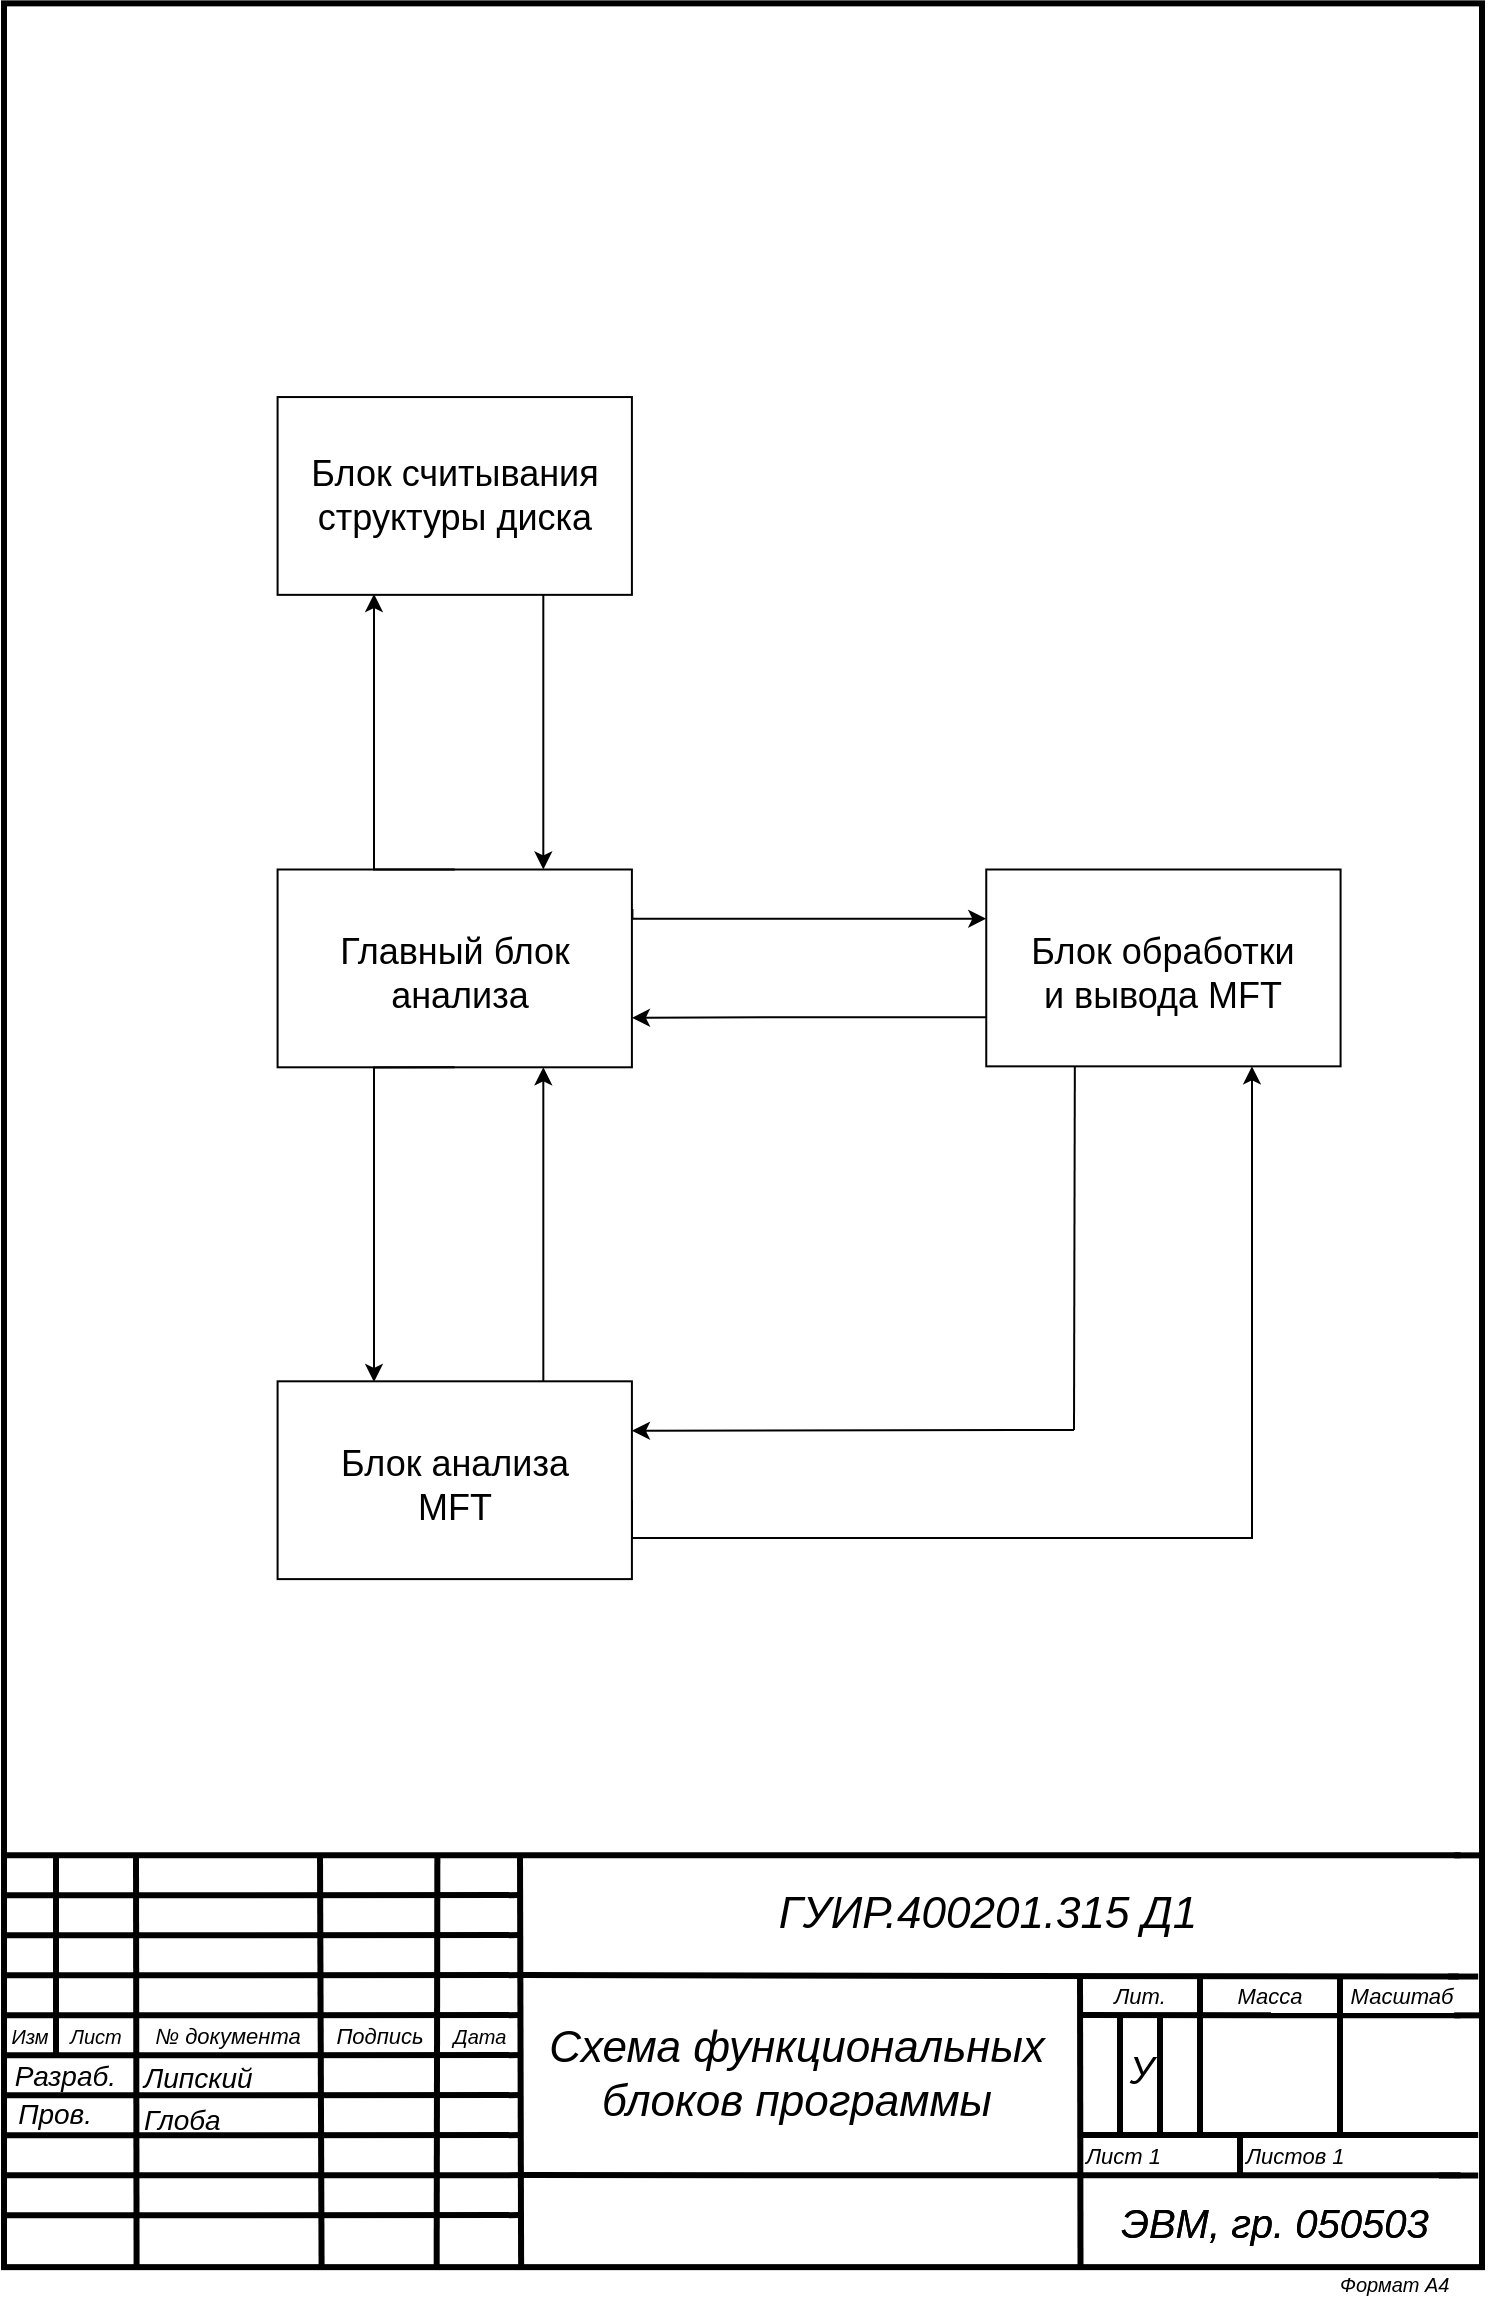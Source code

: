 <mxfile version="13.9.9" type="device"><diagram id="kgpKYQtTHZ0yAKxKKP6v" name="Page-1"><mxGraphModel dx="716" dy="419" grid="1" gridSize="19.685" guides="0" tooltips="1" connect="1" arrows="1" fold="1" page="1" pageScale="1" pageWidth="827" pageHeight="1169" math="0" shadow="0"><root><mxCell id="0"/><mxCell id="1" parent="0"/><mxCell id="lLSbykcB8blTQeaCsAIX-1" value="" style="rounded=0;whiteSpace=wrap;html=1;" parent="1" vertex="1"><mxGeometry x="207.79" y="452.75" width="177.16" height="98.9" as="geometry"/></mxCell><mxCell id="lLSbykcB8blTQeaCsAIX-2" value="&lt;font style=&quot;font-size: 18px&quot;&gt;Главный блок&lt;br&gt;&amp;nbsp;анализа&lt;/font&gt;" style="text;html=1;align=center;verticalAlign=middle;resizable=0;points=[];autosize=1;" parent="1" vertex="1"><mxGeometry x="227.4" y="485.58" width="137.795" height="39.37" as="geometry"/></mxCell><mxCell id="lLSbykcB8blTQeaCsAIX-16" style="edgeStyle=orthogonalEdgeStyle;rounded=0;orthogonalLoop=1;jettySize=auto;html=1;entryX=0.75;entryY=1;entryDx=0;entryDy=0;" parent="1" target="lLSbykcB8blTQeaCsAIX-7" edge="1"><mxGeometry x="70" y="19.68" as="geometry"><mxPoint x="385" y="768" as="sourcePoint"/><mxPoint x="650.71" y="551.17" as="targetPoint"/><Array as="points"><mxPoint x="385" y="787"/><mxPoint x="695" y="787"/></Array></mxGeometry></mxCell><mxCell id="lLSbykcB8blTQeaCsAIX-3" value="" style="rounded=0;whiteSpace=wrap;html=1;" parent="1" vertex="1"><mxGeometry x="207.795" y="708.655" width="177.16" height="98.9" as="geometry"/></mxCell><mxCell id="lLSbykcB8blTQeaCsAIX-12" style="edgeStyle=orthogonalEdgeStyle;rounded=0;orthogonalLoop=1;jettySize=auto;html=1;exitX=0.5;exitY=1;exitDx=0;exitDy=0;" parent="1" source="lLSbykcB8blTQeaCsAIX-1" edge="1"><mxGeometry x="70" y="19.68" as="geometry"><mxPoint x="256" y="709" as="targetPoint"/><Array as="points"><mxPoint x="256" y="552"/><mxPoint x="256" y="709"/></Array></mxGeometry></mxCell><mxCell id="lLSbykcB8blTQeaCsAIX-4" value="&lt;span style=&quot;font-size: 18px&quot;&gt;Блок анализа&lt;br&gt;&lt;/span&gt;&lt;font style=&quot;font-size: 18px&quot;&gt;MFT&lt;/font&gt;" style="text;html=1;align=center;verticalAlign=middle;resizable=0;points=[];autosize=1;" parent="1" vertex="1"><mxGeometry x="227.405" y="741.485" width="137.795" height="39.37" as="geometry"/></mxCell><mxCell id="lLSbykcB8blTQeaCsAIX-5" value="&lt;font style=&quot;font-size: 18px&quot;&gt;Блок считывания&lt;br&gt;структуры диска&lt;/font&gt;" style="rounded=0;whiteSpace=wrap;html=1;" parent="1" vertex="1"><mxGeometry x="207.795" y="216.525" width="177.16" height="98.9" as="geometry"/></mxCell><mxCell id="lLSbykcB8blTQeaCsAIX-14" style="edgeStyle=orthogonalEdgeStyle;rounded=0;orthogonalLoop=1;jettySize=auto;html=1;exitX=0.5;exitY=0;exitDx=0;exitDy=0;" parent="1" source="lLSbykcB8blTQeaCsAIX-1" edge="1"><mxGeometry x="70" y="19.68" as="geometry"><mxPoint x="256" y="315" as="targetPoint"/><Array as="points"><mxPoint x="256" y="453"/><mxPoint x="256" y="316"/></Array></mxGeometry></mxCell><mxCell id="lLSbykcB8blTQeaCsAIX-7" value="" style="rounded=0;whiteSpace=wrap;html=1;" parent="1" vertex="1"><mxGeometry x="562.13" y="452.75" width="177.16" height="98.42" as="geometry"/></mxCell><mxCell id="lLSbykcB8blTQeaCsAIX-8" value="&lt;font style=&quot;font-size: 18px&quot;&gt;Блок обработки&lt;br&gt;и вывода MFT&lt;/font&gt;" style="text;html=1;align=center;verticalAlign=middle;resizable=0;points=[];autosize=1;" parent="1" vertex="1"><mxGeometry x="571.74" y="485.58" width="157.48" height="39.37" as="geometry"/></mxCell><mxCell id="0N0QCjTmPfQuH46pE15Z-1" value="&lt;i style=&quot;font-family: &amp;#34;arial&amp;#34; ; font-weight: 400 ; letter-spacing: normal ; text-align: right ; text-indent: 0px ; text-transform: none ; word-spacing: 0px&quot;&gt;&lt;font style=&quot;font-size: 10px&quot;&gt;Формат А4&lt;/font&gt;&lt;/i&gt;" style="text;whiteSpace=wrap;html=1;fontSize=7;fontFamily=Verdana;labelBackgroundColor=none;verticalAlign=middle;" vertex="1" parent="1"><mxGeometry x="737" y="1149.68" width="59.05" height="19.68" as="geometry"/></mxCell><mxCell id="0N0QCjTmPfQuH46pE15Z-2" value="&lt;p style=&quot;margin-left: 0 ; margin-right: 0 ; margin-top: 0px ; margin-bottom: 0px ; text-indent: 0 ; direction: ltr&quot;&gt;&lt;font style=&quot;font-family: &amp;#34;arial&amp;#34; ; color: rgb(0 , 0 , 0) ; direction: ltr ; letter-spacing: 0px ; line-height: 120% ; opacity: 1&quot; size=&quot;1&quot;&gt;&lt;i style=&quot;font-size: 20px&quot;&gt;ЭВМ, гр. 050503&lt;/i&gt;&lt;/font&gt;&lt;font style=&quot;font-size: 19px ; font-family: &amp;#34;arial&amp;#34; ; color: #000000 ; direction: ltr ; letter-spacing: 0px ; line-height: 120% ; opacity: 1&quot;&gt;&lt;i&gt;&lt;br&gt;&lt;/i&gt;&lt;/font&gt;&lt;/p&gt;" style="verticalAlign=middle;align=center;vsdxID=180;fillColor=none;gradientColor=none;shape=stencil(nZBLDoAgDERP0z3SIyjew0SURgSD+Lu9kMZoXLhwN9O+tukAlrNpJg1SzDH4QW/URgNYgZTkjA4UkwJUgGXng+6DX1zLfmoymdXo17xh5zmRJ6Q42BWCfc2oJfdAr+Yv+AP9Cb7OJ3H/2JG1HNGz/84klThPVCc=);strokeColor=none;strokeWidth=3;spacingTop=-1;spacingBottom=-1;spacingLeft=-1;spacingRight=-1;labelBackgroundColor=none;rounded=0;html=1;whiteSpace=wrap;" vertex="1" parent="1"><mxGeometry x="610" y="1122.56" width="193" height="16" as="geometry"/></mxCell><mxCell id="0N0QCjTmPfQuH46pE15Z-3" style="vsdxID=165;edgeStyle=none;startArrow=none;endArrow=none;startSize=5;endSize=5;strokeWidth=3;strokeColor=#000000;spacingTop=-1;spacingBottom=-1;spacingLeft=-1;spacingRight=-1;verticalAlign=middle;html=1;labelBackgroundColor=#ffffff;rounded=0;" edge="1" parent="1"><mxGeometry x="70" y="19.68" as="geometry"><Array as="points"/><mxPoint x="97.0" y="945.56" as="sourcePoint"/><mxPoint x="97.0" y="1045.56" as="targetPoint"/></mxGeometry></mxCell><mxCell id="0N0QCjTmPfQuH46pE15Z-4" style="vsdxID=163;edgeStyle=none;startArrow=none;endArrow=none;startSize=5;endSize=5;strokeColor=#000000;spacingTop=-1;spacingBottom=-1;spacingLeft=-1;spacingRight=-1;verticalAlign=middle;html=1;labelBackgroundColor=#ffffff;rounded=0;strokeWidth=3;" edge="1" parent="1"><mxGeometry x="70" y="19.68" as="geometry"><mxPoint as="offset"/><Array as="points"/><mxPoint x="71.27" y="1125.68" as="sourcePoint"/><mxPoint x="329" y="1125.56" as="targetPoint"/></mxGeometry></mxCell><mxCell id="0N0QCjTmPfQuH46pE15Z-5" style="vsdxID=162;edgeStyle=none;startArrow=none;endArrow=none;startSize=5;endSize=5;strokeColor=#000000;spacingTop=-1;spacingBottom=-1;spacingLeft=-1;spacingRight=-1;verticalAlign=middle;html=1;labelBackgroundColor=#ffffff;rounded=0;strokeWidth=3;" edge="1" parent="1"><mxGeometry x="70" y="19.68" as="geometry"><mxPoint as="offset"/><Array as="points"/><mxPoint x="71.27" y="1105.68" as="sourcePoint"/><mxPoint x="330" y="1105.56" as="targetPoint"/></mxGeometry></mxCell><mxCell id="0N0QCjTmPfQuH46pE15Z-6" style="vsdxID=161;edgeStyle=none;startArrow=none;endArrow=none;startSize=5;endSize=5;strokeColor=#000000;spacingTop=-1;spacingBottom=-1;spacingLeft=-1;spacingRight=-1;verticalAlign=middle;html=1;labelBackgroundColor=#ffffff;rounded=0;strokeWidth=3;" edge="1" parent="1"><mxGeometry x="70" y="19.68" as="geometry"><mxPoint as="offset"/><Array as="points"/><mxPoint x="71.27" y="1085.68" as="sourcePoint"/><mxPoint x="329" y="1085.56" as="targetPoint"/></mxGeometry></mxCell><mxCell id="0N0QCjTmPfQuH46pE15Z-7" style="vsdxID=160;edgeStyle=none;startArrow=none;endArrow=none;startSize=5;endSize=5;strokeColor=#000000;spacingTop=-1;spacingBottom=-1;spacingLeft=-1;spacingRight=-1;verticalAlign=middle;html=1;labelBackgroundColor=#ffffff;rounded=0;strokeWidth=3;" edge="1" parent="1"><mxGeometry x="70" y="19.68" as="geometry"><mxPoint as="offset"/><Array as="points"/><mxPoint x="71.27" y="1065.68" as="sourcePoint"/><mxPoint x="329" y="1065.56" as="targetPoint"/></mxGeometry></mxCell><mxCell id="0N0QCjTmPfQuH46pE15Z-8" style="vsdxID=159;edgeStyle=none;startArrow=none;endArrow=none;startSize=5;endSize=5;strokeWidth=3;strokeColor=#000000;spacingTop=-1;spacingBottom=-1;spacingLeft=-1;spacingRight=-1;verticalAlign=middle;html=1;labelBackgroundColor=#ffffff;rounded=0;" edge="1" parent="1"><mxGeometry x="70" y="19.68" as="geometry"><mxPoint as="offset"/><Array as="points"/><mxPoint x="71.27" y="1045.68" as="sourcePoint"/><mxPoint x="329" y="1045.56" as="targetPoint"/></mxGeometry></mxCell><mxCell id="0N0QCjTmPfQuH46pE15Z-9" style="vsdxID=158;edgeStyle=none;startArrow=none;endArrow=none;startSize=5;endSize=5;strokeWidth=3;strokeColor=#000000;spacingTop=-1;spacingBottom=-1;spacingLeft=-1;spacingRight=-1;verticalAlign=middle;html=1;labelBackgroundColor=#ffffff;rounded=0;" edge="1" parent="1"><mxGeometry x="70" y="19.68" as="geometry"><mxPoint as="offset"/><Array as="points"/><mxPoint x="71.27" y="1025.68" as="sourcePoint"/><mxPoint x="329" y="1025.56" as="targetPoint"/></mxGeometry></mxCell><mxCell id="0N0QCjTmPfQuH46pE15Z-10" style="vsdxID=157;edgeStyle=none;startArrow=none;endArrow=none;startSize=5;endSize=5;strokeColor=#000000;spacingTop=-1;spacingBottom=-1;spacingLeft=-1;spacingRight=-1;verticalAlign=middle;html=1;labelBackgroundColor=#ffffff;rounded=0;strokeWidth=3;" edge="1" parent="1"><mxGeometry x="70" y="19.68" as="geometry"><mxPoint as="offset"/><Array as="points"/><mxPoint x="71.27" y="1005.68" as="sourcePoint"/><mxPoint x="329" y="1005.56" as="targetPoint"/></mxGeometry></mxCell><mxCell id="0N0QCjTmPfQuH46pE15Z-11" style="vsdxID=156;edgeStyle=none;startArrow=none;endArrow=none;startSize=5;endSize=5;strokeColor=#000000;spacingTop=-1;spacingBottom=-1;spacingLeft=-1;spacingRight=-1;verticalAlign=middle;html=1;labelBackgroundColor=#ffffff;rounded=0;strokeWidth=3;" edge="1" parent="1"><mxGeometry x="70" y="19.68" as="geometry"><mxPoint as="offset"/><Array as="points"/><mxPoint x="71.27" y="985.68" as="sourcePoint"/><mxPoint x="329" y="985.56" as="targetPoint"/></mxGeometry></mxCell><mxCell id="0N0QCjTmPfQuH46pE15Z-12" style="vsdxID=155;edgeStyle=none;startArrow=none;endArrow=none;startSize=5;endSize=5;strokeColor=#000000;spacingTop=-1;spacingBottom=-1;spacingLeft=-1;spacingRight=-1;verticalAlign=middle;html=1;labelBackgroundColor=#ffffff;rounded=0;strokeWidth=3;" edge="1" parent="1"><mxGeometry x="70" y="19.68" as="geometry"><mxPoint as="offset"/><Array as="points"/><mxPoint x="71.27" y="965.68" as="sourcePoint"/><mxPoint x="329" y="965.56" as="targetPoint"/></mxGeometry></mxCell><mxCell id="0N0QCjTmPfQuH46pE15Z-13" style="vsdxID=154;edgeStyle=none;startArrow=none;endArrow=none;startSize=5;endSize=5;strokeWidth=3;strokeColor=#000000;spacingTop=-1;spacingBottom=-1;spacingLeft=-1;spacingRight=-1;verticalAlign=middle;html=1;labelBackgroundColor=#ffffff;rounded=0;entryX=0.091;entryY=1;entryDx=0;entryDy=0;entryPerimeter=0;" edge="1" parent="1"><mxGeometry x="70" y="19.68" as="geometry"><Array as="points"/><mxPoint x="137.0" y="945.56" as="sourcePoint"/><mxPoint x="137.289" y="1152.25" as="targetPoint"/></mxGeometry></mxCell><mxCell id="0N0QCjTmPfQuH46pE15Z-14" style="vsdxID=153;edgeStyle=none;startArrow=none;endArrow=none;startSize=5;endSize=5;strokeWidth=3;strokeColor=#000000;spacingTop=-1;spacingBottom=-1;spacingLeft=-1;spacingRight=-1;verticalAlign=middle;html=1;labelBackgroundColor=#ffffff;rounded=0;entryX=0.218;entryY=0.999;entryDx=0;entryDy=0;entryPerimeter=0;" edge="1" parent="1"><mxGeometry x="70" y="19.68" as="geometry"><Array as="points"/><mxPoint x="229.0" y="945.56" as="sourcePoint"/><mxPoint x="229.788" y="1151.118" as="targetPoint"/></mxGeometry></mxCell><mxCell id="0N0QCjTmPfQuH46pE15Z-15" style="vsdxID=152;edgeStyle=none;startArrow=none;endArrow=none;startSize=5;endSize=5;strokeWidth=3;strokeColor=#000000;spacingTop=-1;spacingBottom=-1;spacingLeft=-1;spacingRight=-1;verticalAlign=middle;html=1;labelBackgroundColor=#ffffff;rounded=0;entryX=0.297;entryY=1;entryDx=0;entryDy=0;entryPerimeter=0;" edge="1" parent="1"><mxGeometry x="70" y="19.68" as="geometry"><Array as="points"/><mxPoint x="287.68" y="945.56" as="sourcePoint"/><mxPoint x="287.327" y="1152.25" as="targetPoint"/></mxGeometry></mxCell><mxCell id="0N0QCjTmPfQuH46pE15Z-16" style="vsdxID=151;edgeStyle=none;startArrow=none;endArrow=none;startSize=5;endSize=5;strokeWidth=3;strokeColor=#000000;spacingTop=-1;spacingBottom=-1;spacingLeft=-1;spacingRight=-1;verticalAlign=middle;html=1;labelBackgroundColor=#ffffff;rounded=0;" edge="1" parent="1"><mxGeometry x="70" y="19.68" as="geometry"><Array as="points"/><mxPoint x="739" y="1005.56" as="sourcePoint"/><mxPoint x="739" y="1085.56" as="targetPoint"/></mxGeometry></mxCell><mxCell id="0N0QCjTmPfQuH46pE15Z-17" style="vsdxID=150;edgeStyle=none;startArrow=none;endArrow=none;startSize=5;endSize=5;strokeWidth=3;strokeColor=#000000;spacingTop=-1;spacingBottom=-1;spacingLeft=-1;spacingRight=-1;verticalAlign=middle;html=1;labelBackgroundColor=#ffffff;rounded=0;" edge="1" parent="1"><mxGeometry x="70" y="19.68" as="geometry"><Array as="points"/><mxPoint x="689" y="1085.56" as="sourcePoint"/><mxPoint x="689" y="1105.56" as="targetPoint"/></mxGeometry></mxCell><mxCell id="0N0QCjTmPfQuH46pE15Z-18" style="vsdxID=149;edgeStyle=none;startArrow=none;endArrow=none;startSize=5;endSize=5;strokeColor=#000000;spacingTop=-1;spacingBottom=-1;spacingLeft=-1;spacingRight=-1;verticalAlign=middle;html=1;labelBackgroundColor=#ffffff;rounded=0;strokeWidth=3;" edge="1" parent="1"><mxGeometry x="70" y="19.68" as="geometry"><Array as="points"/><mxPoint x="649" y="1025.56" as="sourcePoint"/><mxPoint x="649" y="1085.56" as="targetPoint"/></mxGeometry></mxCell><mxCell id="0N0QCjTmPfQuH46pE15Z-19" style="vsdxID=148;edgeStyle=none;startArrow=none;endArrow=none;startSize=5;endSize=5;strokeColor=#000000;spacingTop=-1;spacingBottom=-1;spacingLeft=-1;spacingRight=-1;verticalAlign=middle;html=1;labelBackgroundColor=#ffffff;rounded=0;strokeWidth=3;" edge="1" parent="1"><mxGeometry x="70" y="19.68" as="geometry"><Array as="points"/><mxPoint x="629" y="1025.56" as="sourcePoint"/><mxPoint x="629" y="1085.56" as="targetPoint"/></mxGeometry></mxCell><mxCell id="0N0QCjTmPfQuH46pE15Z-20" style="vsdxID=147;edgeStyle=none;startArrow=none;endArrow=none;startSize=5;endSize=5;strokeWidth=3;strokeColor=#000000;spacingTop=-1;spacingBottom=-1;spacingLeft=-1;spacingRight=-1;verticalAlign=middle;html=1;labelBackgroundColor=#ffffff;rounded=0;" edge="1" parent="1"><mxGeometry x="70" y="19.68" as="geometry"><Array as="points"/><mxPoint x="669" y="1005.56" as="sourcePoint"/><mxPoint x="669" y="1085.56" as="targetPoint"/></mxGeometry></mxCell><mxCell id="0N0QCjTmPfQuH46pE15Z-21" style="vsdxID=146;edgeStyle=none;startArrow=none;endArrow=none;startSize=5;endSize=5;strokeWidth=3;strokeColor=#000000;spacingTop=-1;spacingBottom=-1;spacingLeft=-1;spacingRight=-1;verticalAlign=middle;html=1;labelBackgroundColor=#ffffff;rounded=0;entryX=0.929;entryY=-0.131;entryDx=0;entryDy=0;entryPerimeter=0;" edge="1" parent="1" target="0N0QCjTmPfQuH46pE15Z-36"><mxGeometry x="70" y="19.68" as="geometry"><mxPoint as="offset"/><Array as="points"/><mxPoint x="609" y="1085.56" as="sourcePoint"/><mxPoint x="809" y="1085.56" as="targetPoint"/></mxGeometry></mxCell><mxCell id="0N0QCjTmPfQuH46pE15Z-22" style="vsdxID=145;edgeStyle=none;startArrow=none;endArrow=none;startSize=5;endSize=5;strokeWidth=3;strokeColor=#000000;spacingTop=-1;spacingBottom=-1;spacingLeft=-1;spacingRight=-1;verticalAlign=middle;html=1;labelBackgroundColor=#ffffff;rounded=0;" edge="1" parent="1"><mxGeometry x="70" y="19.68" as="geometry"><mxPoint as="offset"/><Array as="points"/><mxPoint x="609" y="1025.56" as="sourcePoint"/><mxPoint x="799.27" y="1025.68" as="targetPoint"/></mxGeometry></mxCell><mxCell id="0N0QCjTmPfQuH46pE15Z-23" style="vsdxID=144;edgeStyle=none;startArrow=none;endArrow=none;startSize=5;endSize=5;strokeWidth=3;strokeColor=#000000;spacingTop=-1;spacingBottom=-1;spacingLeft=-1;spacingRight=-1;verticalAlign=middle;html=1;labelBackgroundColor=#ffffff;rounded=0;entryX=0.739;entryY=0.999;entryDx=0;entryDy=0;entryPerimeter=0;" edge="1" parent="1"><mxGeometry x="70" y="19.68" as="geometry"><Array as="points"/><mxPoint x="609" y="1005.56" as="sourcePoint"/><mxPoint x="609.253" y="1151.118" as="targetPoint"/></mxGeometry></mxCell><mxCell id="0N0QCjTmPfQuH46pE15Z-24" style="vsdxID=143;edgeStyle=none;startArrow=none;endArrow=none;startSize=5;endSize=5;strokeWidth=3;strokeColor=#000000;spacingTop=-1;spacingBottom=-1;spacingLeft=-1;spacingRight=-1;verticalAlign=middle;html=1;labelBackgroundColor=#ffffff;rounded=0;" edge="1" parent="1"><mxGeometry x="70" y="19.68" as="geometry"><Array as="points"/><mxPoint x="799.27" y="1105.68" as="sourcePoint"/><mxPoint x="330" y="1105.56" as="targetPoint"/></mxGeometry></mxCell><mxCell id="0N0QCjTmPfQuH46pE15Z-25" style="vsdxID=142;edgeStyle=none;startArrow=none;endArrow=none;startSize=5;endSize=5;strokeWidth=3;strokeColor=#000000;spacingTop=-1;spacingBottom=-1;spacingLeft=-1;spacingRight=-1;verticalAlign=middle;html=1;labelBackgroundColor=#ffffff;rounded=0;entryX=0.355;entryY=1;entryDx=0;entryDy=0;entryPerimeter=0;" edge="1" parent="1"><mxGeometry x="70" y="19.68" as="geometry"><Array as="points"/><mxPoint x="329" y="945.56" as="sourcePoint"/><mxPoint x="329.571" y="1152.25" as="targetPoint"/></mxGeometry></mxCell><mxCell id="0N0QCjTmPfQuH46pE15Z-26" style="vsdxID=141;edgeStyle=none;startArrow=none;endArrow=none;startSize=5;endSize=5;strokeWidth=3;strokeColor=#000000;spacingTop=-1;spacingBottom=-1;spacingLeft=-1;spacingRight=-1;verticalAlign=middle;html=1;labelBackgroundColor=#ffffff;rounded=0;exitX=0.998;exitY=1.028;exitDx=0;exitDy=0;exitPerimeter=0;" edge="1" parent="1" source="0N0QCjTmPfQuH46pE15Z-44"><mxGeometry x="70" y="19.68" as="geometry"><Array as="points"/><mxPoint x="809" y="1005.56" as="sourcePoint"/><mxPoint x="329" y="1005.56" as="targetPoint"/></mxGeometry></mxCell><mxCell id="0N0QCjTmPfQuH46pE15Z-27" value="&lt;font style=&quot;font-family: &amp;#34;arial&amp;#34; ; color: rgb(0 , 0 , 0) ; direction: ltr ; letter-spacing: 0px ; line-height: 120% ; opacity: 1&quot;&gt;&lt;i&gt;&lt;font style=&quot;font-size: 10px&quot;&gt;Изм&lt;/font&gt;&lt;br&gt;&lt;/i&gt;&lt;/font&gt;" style="verticalAlign=middle;align=center;vsdxID=166;fillColor=none;gradientColor=none;shape=stencil(nZBLDoAgDERP0z3SIyjew0SURgSD+Lu9kMZoXLhwN9O+tukAlrNpJg1SzDH4QW/URgNYgZTkjA4UkwJUgGXng+6DX1zLfmoymdXo17xh5zmRJ6Q42BWCfc2oJfdAr+Yv+AP9Cb7OJ3H/2JG1HNGz/84klThPVCc=);strokeColor=none;strokeWidth=3;spacingTop=-1;spacingBottom=-1;spacingLeft=-1;spacingRight=-1;labelBackgroundColor=none;rounded=0;html=1;whiteSpace=wrap;" vertex="1" parent="1"><mxGeometry x="70.0" y="1027.56" width="28" height="16" as="geometry"/></mxCell><mxCell id="0N0QCjTmPfQuH46pE15Z-28" value="&lt;font style=&quot;font-family: &amp;#34;arial&amp;#34; ; color: rgb(0 , 0 , 0) ; direction: ltr ; letter-spacing: 0px ; line-height: 120% ; opacity: 1&quot;&gt;&lt;i&gt;&lt;font style=&quot;font-size: 10px&quot;&gt;Лист&lt;/font&gt;&lt;br&gt;&lt;/i&gt;&lt;/font&gt;" style="verticalAlign=middle;align=center;vsdxID=167;fillColor=none;gradientColor=none;shape=stencil(nZBLDoAgDERP0z3SIyjew0SURgSD+Lu9kMZoXLhwN9O+tukAlrNpJg1SzDH4QW/URgNYgZTkjA4UkwJUgGXng+6DX1zLfmoymdXo17xh5zmRJ6Q42BWCfc2oJfdAr+Yv+AP9Cb7OJ3H/2JG1HNGz/84klThPVCc=);strokeColor=none;strokeWidth=3;spacingTop=-1;spacingBottom=-1;spacingLeft=-1;spacingRight=-1;labelBackgroundColor=none;rounded=0;html=1;whiteSpace=wrap;" vertex="1" parent="1"><mxGeometry x="99.0" y="1027.56" width="36" height="16" as="geometry"/></mxCell><mxCell id="0N0QCjTmPfQuH46pE15Z-29" value="&lt;font style=&quot;font-size:11px;font-family:Arial;color:#000000;direction:ltr;letter-spacing:0px;line-height:120%;opacity:1&quot;&gt;&lt;i&gt;№ документа&lt;br/&gt;&lt;/i&gt;&lt;/font&gt;" style="verticalAlign=middle;align=center;vsdxID=168;fillColor=none;gradientColor=none;shape=stencil(nZBLDoAgDERP0z3SIyjew0SURgSD+Lu9kMZoXLhwN9O+tukAlrNpJg1SzDH4QW/URgNYgZTkjA4UkwJUgGXng+6DX1zLfmoymdXo17xh5zmRJ6Q42BWCfc2oJfdAr+Yv+AP9Cb7OJ3H/2JG1HNGz/84klThPVCc=);strokeColor=none;strokeWidth=3;spacingTop=-1;spacingBottom=-1;spacingLeft=-1;spacingRight=-1;labelBackgroundColor=none;rounded=0;html=1;whiteSpace=wrap;" vertex="1" parent="1"><mxGeometry x="139.0" y="1027.56" width="88" height="16" as="geometry"/></mxCell><mxCell id="0N0QCjTmPfQuH46pE15Z-30" value="&lt;font style=&quot;font-size:11px;font-family:Arial;color:#000000;direction:ltr;letter-spacing:0px;line-height:120%;opacity:1&quot;&gt;&lt;i&gt;Подпись&lt;br/&gt;&lt;/i&gt;&lt;/font&gt;" style="verticalAlign=middle;align=center;vsdxID=169;fillColor=none;gradientColor=none;shape=stencil(nZBLDoAgDERP0z3SIyjew0SURgSD+Lu9kMZoXLhwN9O+tukAlrNpJg1SzDH4QW/URgNYgZTkjA4UkwJUgGXng+6DX1zLfmoymdXo17xh5zmRJ6Q42BWCfc2oJfdAr+Yv+AP9Cb7OJ3H/2JG1HNGz/84klThPVCc=);strokeColor=none;strokeWidth=3;spacingTop=-1;spacingBottom=-1;spacingLeft=-1;spacingRight=-1;labelBackgroundColor=none;rounded=0;html=1;whiteSpace=wrap;" vertex="1" parent="1"><mxGeometry x="231.0" y="1027.56" width="56" height="16" as="geometry"/></mxCell><mxCell id="0N0QCjTmPfQuH46pE15Z-31" value="&lt;font style=&quot;font-family: &amp;#34;arial&amp;#34; ; color: rgb(0 , 0 , 0) ; direction: ltr ; letter-spacing: 0px ; line-height: 120% ; opacity: 1&quot;&gt;&lt;i&gt;&lt;font style=&quot;font-size: 10px&quot;&gt;Дата&lt;/font&gt;&lt;br&gt;&lt;/i&gt;&lt;/font&gt;" style="verticalAlign=middle;align=center;vsdxID=170;fillColor=none;gradientColor=none;shape=stencil(nZBLDoAgDERP0z3SIyjew0SURgSD+Lu9kMZoXLhwN9O+tukAlrNpJg1SzDH4QW/URgNYgZTkjA4UkwJUgGXng+6DX1zLfmoymdXo17xh5zmRJ6Q42BWCfc2oJfdAr+Yv+AP9Cb7OJ3H/2JG1HNGz/84klThPVCc=);strokeColor=none;strokeWidth=3;spacingTop=-1;spacingBottom=-1;spacingLeft=-1;spacingRight=-1;labelBackgroundColor=none;rounded=0;html=1;whiteSpace=wrap;" vertex="1" parent="1"><mxGeometry x="291" y="1027.56" width="36" height="16" as="geometry"/></mxCell><mxCell id="0N0QCjTmPfQuH46pE15Z-32" value="&lt;p style=&quot;align:center;margin-left:0;margin-right:0;margin-top:0px;margin-bottom:0px;text-indent:0;valign:middle;direction:ltr;&quot;&gt;&lt;font style=&quot;font-size:11px;font-family:Arial;color:#000000;direction:ltr;letter-spacing:0px;line-height:120%;opacity:1&quot;&gt;&lt;i&gt;Лит&lt;/i&gt;&lt;/font&gt;&lt;font style=&quot;font-size:11px;font-family:Arial;color:#000000;direction:ltr;letter-spacing:0px;line-height:120%;opacity:1&quot;&gt;&lt;i&gt;.&lt;br/&gt;&lt;/i&gt;&lt;/font&gt;&lt;/p&gt;" style="verticalAlign=middle;align=center;vsdxID=171;fillColor=none;gradientColor=none;shape=stencil(nZBLDoAgDERP0z3SIyjew0SURgSD+Lu9kMZoXLhwN9O+tukAlrNpJg1SzDH4QW/URgNYgZTkjA4UkwJUgGXng+6DX1zLfmoymdXo17xh5zmRJ6Q42BWCfc2oJfdAr+Yv+AP9Cb7OJ3H/2JG1HNGz/84klThPVCc=);strokeColor=none;strokeWidth=3;spacingTop=-1;spacingBottom=-1;spacingLeft=-1;spacingRight=-1;labelBackgroundColor=none;rounded=0;html=1;whiteSpace=wrap;" vertex="1" parent="1"><mxGeometry x="611" y="1007.56" width="56" height="16" as="geometry"/></mxCell><mxCell id="0N0QCjTmPfQuH46pE15Z-33" value="&lt;font style=&quot;font-size:11px;font-family:Arial;color:#000000;direction:ltr;letter-spacing:0px;line-height:120%;opacity:1&quot;&gt;&lt;i&gt;Масса&lt;br/&gt;&lt;/i&gt;&lt;/font&gt;" style="verticalAlign=middle;align=center;vsdxID=172;fillColor=none;gradientColor=none;shape=stencil(nZBLDoAgDERP0z3SIyjew0SURgSD+Lu9kMZoXLhwN9O+tukAlrNpJg1SzDH4QW/URgNYgZTkjA4UkwJUgGXng+6DX1zLfmoymdXo17xh5zmRJ6Q42BWCfc2oJfdAr+Yv+AP9Cb7OJ3H/2JG1HNGz/84klThPVCc=);strokeColor=none;strokeWidth=3;spacingTop=-1;spacingBottom=-1;spacingLeft=-1;spacingRight=-1;labelBackgroundColor=none;rounded=0;html=1;whiteSpace=wrap;" vertex="1" parent="1"><mxGeometry x="671" y="1007.56" width="66" height="16" as="geometry"/></mxCell><mxCell id="0N0QCjTmPfQuH46pE15Z-34" value="&lt;font style=&quot;font-size:11px;font-family:Arial;color:#000000;direction:ltr;letter-spacing:0px;line-height:120%;opacity:1&quot;&gt;&lt;i&gt;Масштаб&lt;br/&gt;&lt;/i&gt;&lt;/font&gt;" style="verticalAlign=middle;align=center;vsdxID=173;fillColor=none;gradientColor=none;shape=stencil(nZBLDoAgDERP0z3SIyjew0SURgSD+Lu9kMZoXLhwN9O+tukAlrNpJg1SzDH4QW/URgNYgZTkjA4UkwJUgGXng+6DX1zLfmoymdXo17xh5zmRJ6Q42BWCfc2oJfdAr+Yv+AP9Cb7OJ3H/2JG1HNGz/84klThPVCc=);strokeColor=none;strokeWidth=3;spacingTop=-1;spacingBottom=-1;spacingLeft=-1;spacingRight=-1;labelBackgroundColor=none;rounded=0;html=1;whiteSpace=wrap;" vertex="1" parent="1"><mxGeometry x="741" y="1007.56" width="58.35" height="16" as="geometry"/></mxCell><mxCell id="0N0QCjTmPfQuH46pE15Z-35" value="&lt;p style=&quot;margin-left: 0 ; margin-right: 0 ; margin-top: 0px ; margin-bottom: 0px ; text-indent: 0 ; direction: ltr&quot;&gt;&lt;font style=&quot;font-size: 11px ; font-family: &amp;#34;arial&amp;#34; ; color: #000000 ; direction: ltr ; letter-spacing: 0px ; line-height: 120% ; opacity: 1&quot;&gt;&lt;i&gt;Лист 1&lt;/i&gt;&lt;/font&gt;&lt;font style=&quot;font-size: 11px ; font-family: &amp;#34;arial&amp;#34; ; color: #000000 ; direction: ltr ; letter-spacing: 0px ; line-height: 120% ; opacity: 1&quot;&gt;&lt;i&gt;&amp;nbsp;&lt;br&gt;&lt;/i&gt;&lt;/font&gt;&lt;/p&gt;" style="verticalAlign=middle;align=left;vsdxID=174;fillColor=none;gradientColor=none;shape=stencil(nZBLDoAgDERP0z3SIyjew0SURgSD+Lu9kMZoXLhwN9O+tukAlrNpJg1SzDH4QW/URgNYgZTkjA4UkwJUgGXng+6DX1zLfmoymdXo17xh5zmRJ6Q42BWCfc2oJfdAr+Yv+AP9Cb7OJ3H/2JG1HNGz/84klThPVCc=);strokeColor=none;strokeWidth=3;spacingTop=-1;spacingBottom=-1;spacingLeft=-1;spacingRight=-1;labelBackgroundColor=none;rounded=0;html=1;whiteSpace=wrap;" vertex="1" parent="1"><mxGeometry x="611" y="1087.56" width="132.8" height="16" as="geometry"/></mxCell><mxCell id="0N0QCjTmPfQuH46pE15Z-36" value="&lt;p style=&quot;align:left;margin-left:0;margin-right:0;margin-top:0px;margin-bottom:0px;text-indent:0;valign:middle;direction:ltr;&quot;&gt;&lt;font style=&quot;font-size:11px;font-family:Arial;color:#000000;direction:ltr;letter-spacing:0px;line-height:120%;opacity:1&quot;&gt;&lt;i&gt;Листов             1&lt;/i&gt;&lt;/font&gt;&lt;font style=&quot;font-size:11px;font-family:Arial;color:#000000;direction:ltr;letter-spacing:0px;line-height:120%;opacity:1&quot;&gt;&lt;i&gt;&lt;br/&gt;&lt;/i&gt;&lt;/font&gt;&lt;/p&gt;" style="verticalAlign=middle;align=left;vsdxID=175;fillColor=none;gradientColor=none;shape=stencil(nZBLDoAgDERP0z3SIyjew0SURgSD+Lu9kMZoXLhwN9O+tukAlrNpJg1SzDH4QW/URgNYgZTkjA4UkwJUgGXng+6DX1zLfmoymdXo17xh5zmRJ6Q42BWCfc2oJfdAr+Yv+AP9Cb7OJ3H/2JG1HNGz/84klThPVCc=);strokeColor=none;strokeWidth=3;spacingTop=-1;spacingBottom=-1;spacingLeft=-1;spacingRight=-1;labelBackgroundColor=none;rounded=0;html=1;whiteSpace=wrap;" vertex="1" parent="1"><mxGeometry x="691" y="1087.56" width="116" height="16" as="geometry"/></mxCell><mxCell id="0N0QCjTmPfQuH46pE15Z-37" value="&lt;p style=&quot;margin-left: 0 ; margin-right: 0 ; margin-top: 0px ; margin-bottom: 0px ; text-indent: 0 ; direction: ltr&quot;&gt;&lt;font style=&quot;font-family: &amp;#34;arial&amp;#34; ; color: rgb(0 , 0 , 0) ; direction: ltr ; letter-spacing: 0px ; line-height: 120% ; opacity: 1&quot;&gt;&lt;i&gt;&lt;font style=&quot;font-size: 14px&quot;&gt;Липский&lt;/font&gt;&lt;br&gt;&lt;/i&gt;&lt;/font&gt;&lt;/p&gt;" style="verticalAlign=middle;align=left;vsdxID=176;fillColor=none;gradientColor=none;shape=stencil(nZBLDoAgDERP0z3SIyjew0SURgSD+Lu9kMZoXLhwN9O+tukAlrNpJg1SzDH4QW/URgNYgZTkjA4UkwJUgGXng+6DX1zLfmoymdXo17xh5zmRJ6Q42BWCfc2oJfdAr+Yv+AP9Cb7OJ3H/2JG1HNGz/84klThPVCc=);strokeColor=none;strokeWidth=3;spacingTop=-1;spacingBottom=-1;spacingLeft=-1;spacingRight=-1;labelBackgroundColor=none;rounded=0;html=1;whiteSpace=wrap;" vertex="1" parent="1"><mxGeometry x="140.0" y="1044.56" width="88" height="24" as="geometry"/></mxCell><mxCell id="0N0QCjTmPfQuH46pE15Z-38" value="&lt;p style=&quot;align:right;margin-left:0;margin-right:0;margin-top:0px;margin-bottom:0px;text-indent:0;valign:middle;direction:ltr;&quot;&gt;&lt;font style=&quot;font-size:14px;font-family:Arial;color:#000000;direction:ltr;letter-spacing:0px;line-height:120%;opacity:1&quot;&gt;&lt;i&gt;Пров.&lt;br/&gt;&lt;/i&gt;&lt;/font&gt;&lt;/p&gt;" style="verticalAlign=middle;align=right;vsdxID=177;fillColor=none;gradientColor=none;shape=stencil(nZBLDoAgDERP0z3SIyjew0SURgSD+Lu9kMZoXLhwN9O+tukAlrNpJg1SzDH4QW/URgNYgZTkjA4UkwJUgGXng+6DX1zLfmoymdXo17xh5zmRJ6Q42BWCfc2oJfdAr+Yv+AP9Cb7OJ3H/2JG1HNGz/84klThPVCc=);strokeColor=none;strokeWidth=3;spacingTop=-1;spacingBottom=-1;spacingLeft=-1;spacingRight=-1;labelBackgroundColor=none;rounded=0;html=1;whiteSpace=wrap;" vertex="1" parent="1"><mxGeometry x="70.0" y="1063.67" width="46" height="23" as="geometry"/></mxCell><mxCell id="0N0QCjTmPfQuH46pE15Z-39" value="&lt;p style=&quot;margin-left: 0 ; margin-right: 0 ; margin-top: 0px ; margin-bottom: 0px ; text-indent: 0 ; direction: ltr&quot;&gt;&lt;font style=&quot;font-family: &amp;#34;arial&amp;#34; ; color: rgb(0 , 0 , 0) ; direction: ltr ; letter-spacing: 0px ; line-height: 120% ; opacity: 1&quot;&gt;&lt;i&gt;&lt;font style=&quot;font-size: 14px&quot;&gt;Разраб.&lt;/font&gt;&lt;br&gt;&lt;/i&gt;&lt;/font&gt;&lt;/p&gt;" style="verticalAlign=middle;align=right;vsdxID=178;fillColor=none;gradientColor=none;shape=stencil(nZBLDoAgDERP0z3SIyjew0SURgSD+Lu9kMZoXLhwN9O+tukAlrNpJg1SzDH4QW/URgNYgZTkjA4UkwJUgGXng+6DX1zLfmoymdXo17xh5zmRJ6Q42BWCfc2oJfdAr+Yv+AP9Cb7OJ3H/2JG1HNGz/84klThPVCc=);strokeColor=none;strokeWidth=3;spacingTop=-1;spacingBottom=-1;spacingLeft=-1;spacingRight=-1;labelBackgroundColor=none;rounded=0;html=1;whiteSpace=wrap;" vertex="1" parent="1"><mxGeometry x="71" y="1047.56" width="57.05" height="17" as="geometry"/></mxCell><mxCell id="0N0QCjTmPfQuH46pE15Z-40" value="&lt;p style=&quot;margin-left: 0 ; margin-right: 0 ; margin-top: 0px ; margin-bottom: 0px ; text-indent: 0 ; direction: ltr&quot;&gt;&lt;font style=&quot;font-family: &amp;#34;arial&amp;#34; ; color: rgb(0 , 0 , 0) ; direction: ltr ; letter-spacing: 0px ; line-height: 120% ; opacity: 1&quot;&gt;&lt;i&gt;&lt;font style=&quot;font-size: 14px&quot;&gt;Глоба&lt;/font&gt;&lt;br&gt;&lt;/i&gt;&lt;/font&gt;&lt;/p&gt;" style="verticalAlign=middle;align=left;vsdxID=179;fillColor=none;gradientColor=none;shape=stencil(nZBLDoAgDERP0z3SIyjew0SURgSD+Lu9kMZoXLhwN9O+tukAlrNpJg1SzDH4QW/URgNYgZTkjA4UkwJUgGXng+6DX1zLfmoymdXo17xh5zmRJ6Q42BWCfc2oJfdAr+Yv+AP9Cb7OJ3H/2JG1HNGz/84klThPVCc=);strokeColor=none;strokeWidth=3;spacingTop=-1;spacingBottom=-1;spacingLeft=-1;spacingRight=-1;labelBackgroundColor=none;rounded=0;html=1;whiteSpace=wrap;" vertex="1" parent="1"><mxGeometry x="140.0" y="1067.56" width="64" height="20" as="geometry"/></mxCell><mxCell id="0N0QCjTmPfQuH46pE15Z-41" value="&lt;p style=&quot;margin-left: 0 ; margin-right: 0 ; margin-top: 0px ; margin-bottom: 0px ; text-indent: 0 ; direction: ltr&quot;&gt;&lt;font style=&quot;font-family: &amp;#34;arial&amp;#34; ; color: rgb(0 , 0 , 0) ; direction: ltr ; letter-spacing: 0px ; line-height: 120% ; opacity: 1&quot; size=&quot;1&quot;&gt;&lt;i style=&quot;font-size: 20px&quot;&gt;ЭВМ, гр. 050503&lt;/i&gt;&lt;/font&gt;&lt;font style=&quot;font-size: 19px ; font-family: &amp;#34;arial&amp;#34; ; color: #000000 ; direction: ltr ; letter-spacing: 0px ; line-height: 120% ; opacity: 1&quot;&gt;&lt;i&gt;&lt;br&gt;&lt;/i&gt;&lt;/font&gt;&lt;/p&gt;" style="verticalAlign=middle;align=center;vsdxID=180;fillColor=none;gradientColor=none;shape=stencil(nZBLDoAgDERP0z3SIyjew0SURgSD+Lu9kMZoXLhwN9O+tukAlrNpJg1SzDH4QW/URgNYgZTkjA4UkwJUgGXng+6DX1zLfmoymdXo17xh5zmRJ6Q42BWCfc2oJfdAr+Yv+AP9Cb7OJ3H/2JG1HNGz/84klThPVCc=);strokeColor=none;strokeWidth=3;spacingTop=-1;spacingBottom=-1;spacingLeft=-1;spacingRight=-1;labelBackgroundColor=none;rounded=0;html=1;whiteSpace=wrap;" vertex="1" parent="1"><mxGeometry x="610" y="1122.56" width="193" height="16" as="geometry"/></mxCell><mxCell id="0N0QCjTmPfQuH46pE15Z-42" value="&lt;font style=&quot;font-size:19px;font-family:Arial;color:#000000;direction:ltr;letter-spacing:0px;line-height:120%;opacity:1&quot;&gt;&lt;i&gt;У&lt;br/&gt;&lt;/i&gt;&lt;/font&gt;" style="verticalAlign=middle;align=center;vsdxID=441;fillColor=none;gradientColor=none;shape=stencil(nZBLDoAgDERP0z3SIyjew0SURgSD+Lu9kMZoXLhwN9O+tukAlrNpJg1SzDH4QW/URgNYgZTkjA4UkwJUgGXng+6DX1zLfmoymdXo17xh5zmRJ6Q42BWCfc2oJfdAr+Yv+AP9Cb7OJ3H/2JG1HNGz/84klThPVCc=);strokeColor=none;strokeWidth=3;spacingTop=-1;spacingBottom=-1;spacingLeft=-1;spacingRight=-1;labelBackgroundColor=none;rounded=0;html=1;whiteSpace=wrap;" vertex="1" parent="1"><mxGeometry x="630" y="1045.56" width="20" height="16" as="geometry"/></mxCell><mxCell id="0N0QCjTmPfQuH46pE15Z-43" value="&lt;font face=&quot;arial&quot;&gt;&lt;span style=&quot;font-size: 22px&quot;&gt;&lt;i&gt;Схема функциональных&lt;br&gt;блоков программы&lt;br&gt;&lt;/i&gt;&lt;/span&gt;&lt;/font&gt;" style="text;whiteSpace=wrap;html=1;fontSize=20;fontFamily=Verdana;align=center;labelBackgroundColor=none;verticalAlign=middle;strokeWidth=3;" vertex="1" parent="1"><mxGeometry x="330.0" y="1004.61" width="275" height="100" as="geometry"/></mxCell><mxCell id="0N0QCjTmPfQuH46pE15Z-44" value="&lt;i&gt;&lt;font style=&quot;font-size: 22px&quot;&gt;ГУИР.400201.315 Д1&lt;/font&gt;&lt;/i&gt;" style="text;whiteSpace=wrap;align=center;html=1;verticalAlign=middle;" vertex="1" parent="1"><mxGeometry x="326.91" y="945.56" width="472.44" height="59.06" as="geometry"/></mxCell><mxCell id="0N0QCjTmPfQuH46pE15Z-45" value="" style="endArrow=none;html=1;strokeWidth=3;" edge="1" parent="1"><mxGeometry x="70" y="19.68" width="50" height="50" as="geometry"><mxPoint x="71.27" y="945.68" as="sourcePoint"/><mxPoint x="799.27" y="945.68" as="targetPoint"/></mxGeometry></mxCell><mxCell id="0N0QCjTmPfQuH46pE15Z-46" value="" style="rounded=0;whiteSpace=wrap;html=1;strokeWidth=3;fillColor=none;" vertex="1" parent="1"><mxGeometry x="71" y="19.68" width="739" height="1131.89" as="geometry"/></mxCell><mxCell id="0N0QCjTmPfQuH46pE15Z-70" value="" style="endArrow=none;html=1;strokeWidth=3;" edge="1" parent="1"><mxGeometry x="70" y="19.68" width="50" height="50" as="geometry"><mxPoint x="809.1" y="945.68" as="sourcePoint"/><mxPoint x="796.1" y="945.68" as="targetPoint"/></mxGeometry></mxCell><mxCell id="0N0QCjTmPfQuH46pE15Z-71" value="" style="endArrow=none;html=1;strokeWidth=3;" edge="1" parent="1"><mxGeometry x="70" y="19.68" width="50" height="50" as="geometry"><mxPoint x="809.1" y="1025.68" as="sourcePoint"/><mxPoint x="796.1" y="1025.68" as="targetPoint"/></mxGeometry></mxCell><mxCell id="0N0QCjTmPfQuH46pE15Z-72" value="" style="endArrow=none;html=1;strokeWidth=3;" edge="1" parent="1"><mxGeometry x="70" y="19.68" width="50" height="50" as="geometry"><mxPoint x="808.1" y="1006.27" as="sourcePoint"/><mxPoint x="793.1" y="1006.27" as="targetPoint"/></mxGeometry></mxCell><mxCell id="0N0QCjTmPfQuH46pE15Z-73" value="" style="endArrow=none;html=1;strokeWidth=3;" edge="1" parent="1"><mxGeometry x="70" y="19.68" width="50" height="50" as="geometry"><mxPoint x="808.1" y="1085.48" as="sourcePoint"/><mxPoint x="792.1" y="1085.48" as="targetPoint"/></mxGeometry></mxCell><mxCell id="0N0QCjTmPfQuH46pE15Z-74" value="" style="endArrow=none;html=1;strokeWidth=3;" edge="1" parent="1"><mxGeometry x="70" y="19.68" width="50" height="50" as="geometry"><mxPoint x="808.1" y="1105.73" as="sourcePoint"/><mxPoint x="788.505" y="1105.73" as="targetPoint"/></mxGeometry></mxCell><mxCell id="0N0QCjTmPfQuH46pE15Z-157" style="edgeStyle=orthogonalEdgeStyle;rounded=0;orthogonalLoop=1;jettySize=auto;html=1;entryX=0;entryY=0.25;entryDx=0;entryDy=0;" edge="1" parent="1" target="lLSbykcB8blTQeaCsAIX-7"><mxGeometry x="70" y="-10.16" as="geometry"><mxPoint x="385.23" y="472.44" as="sourcePoint"/><mxPoint x="562.23" y="472.44" as="targetPoint"/><Array as="points"><mxPoint x="385" y="477"/></Array></mxGeometry></mxCell><mxCell id="0N0QCjTmPfQuH46pE15Z-159" value="" style="endArrow=classic;html=1;exitX=0.75;exitY=1;exitDx=0;exitDy=0;entryX=0.75;entryY=0;entryDx=0;entryDy=0;" edge="1" parent="1" source="lLSbykcB8blTQeaCsAIX-5" target="lLSbykcB8blTQeaCsAIX-1"><mxGeometry width="50" height="50" relative="1" as="geometry"><mxPoint x="472" y="621" as="sourcePoint"/><mxPoint x="522" y="571" as="targetPoint"/></mxGeometry></mxCell><mxCell id="0N0QCjTmPfQuH46pE15Z-160" value="" style="endArrow=classic;html=1;exitX=0.75;exitY=0;exitDx=0;exitDy=0;entryX=0.75;entryY=1;entryDx=0;entryDy=0;" edge="1" parent="1" source="lLSbykcB8blTQeaCsAIX-3" target="lLSbykcB8blTQeaCsAIX-1"><mxGeometry width="50" height="50" relative="1" as="geometry"><mxPoint x="452.76" y="570.87" as="sourcePoint"/><mxPoint x="452.755" y="708.195" as="targetPoint"/></mxGeometry></mxCell><mxCell id="0N0QCjTmPfQuH46pE15Z-161" style="edgeStyle=orthogonalEdgeStyle;rounded=0;orthogonalLoop=1;jettySize=auto;html=1;exitX=0;exitY=0.75;exitDx=0;exitDy=0;entryX=1;entryY=0.75;entryDx=0;entryDy=0;" edge="1" parent="1" source="lLSbykcB8blTQeaCsAIX-7" target="lLSbykcB8blTQeaCsAIX-1"><mxGeometry x="89.685" y="9.525" as="geometry"><mxPoint x="404.915" y="492.125" as="sourcePoint"/><mxPoint x="433" y="669" as="targetPoint"/><Array as="points"><mxPoint x="472" y="527"/><mxPoint x="472" y="527"/></Array></mxGeometry></mxCell><mxCell id="0N0QCjTmPfQuH46pE15Z-162" value="" style="endArrow=classic;html=1;entryX=1;entryY=0.25;entryDx=0;entryDy=0;" edge="1" parent="1" target="lLSbykcB8blTQeaCsAIX-3"><mxGeometry width="50" height="50" relative="1" as="geometry"><mxPoint x="606" y="733" as="sourcePoint"/><mxPoint x="606" y="728" as="targetPoint"/></mxGeometry></mxCell><mxCell id="0N0QCjTmPfQuH46pE15Z-163" value="" style="endArrow=none;html=1;entryX=0.25;entryY=1;entryDx=0;entryDy=0;" edge="1" parent="1" target="lLSbykcB8blTQeaCsAIX-7"><mxGeometry width="50" height="50" relative="1" as="geometry"><mxPoint x="606" y="733" as="sourcePoint"/><mxPoint x="522" y="571" as="targetPoint"/></mxGeometry></mxCell></root></mxGraphModel></diagram></mxfile>